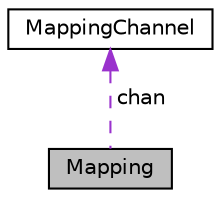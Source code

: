 digraph "Mapping"
{
 // LATEX_PDF_SIZE
  edge [fontname="Helvetica",fontsize="10",labelfontname="Helvetica",labelfontsize="10"];
  node [fontname="Helvetica",fontsize="10",shape=record];
  Node1 [label="Mapping",height=0.2,width=0.4,color="black", fillcolor="grey75", style="filled", fontcolor="black",tooltip=" "];
  Node2 -> Node1 [dir="back",color="darkorchid3",fontsize="10",style="dashed",label=" chan" ,fontname="Helvetica"];
  Node2 [label="MappingChannel",height=0.2,width=0.4,color="black", fillcolor="white", style="filled",URL="$structMappingChannel.html",tooltip=" "];
}
